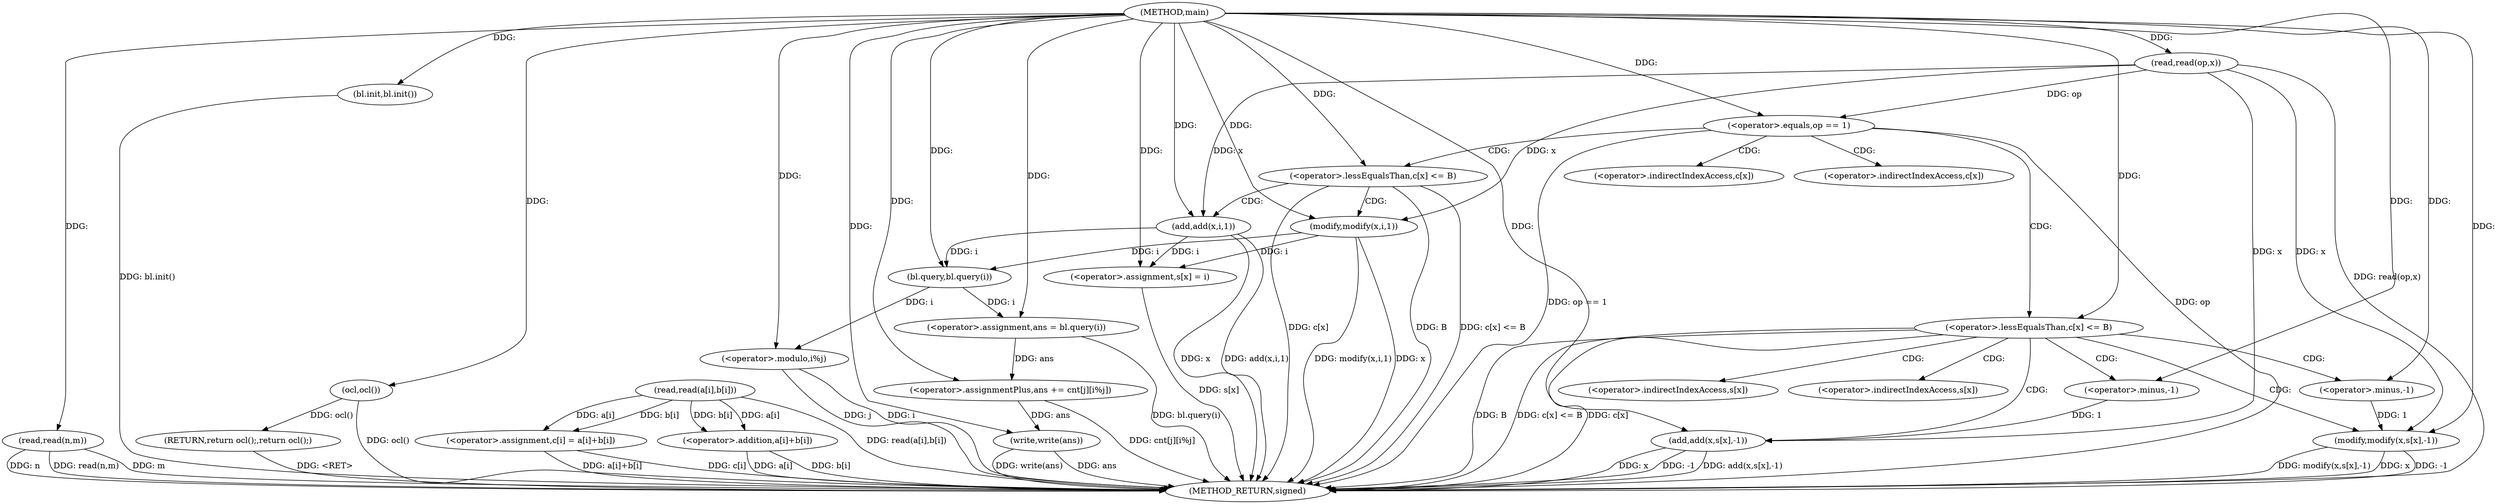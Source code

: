 digraph "main" {  
"1000426" [label = "(METHOD,main)" ]
"1000521" [label = "(METHOD_RETURN,signed)" ]
"1000428" [label = "(read,read(n,m))" ]
"1000450" [label = "(bl.init,bl.init())" ]
"1000519" [label = "(RETURN,return ocl();,return ocl();)" ]
"1000432" [label = "(read,read(a[i],b[i]))" ]
"1000439" [label = "(<operator>.assignment,c[i] = a[i]+b[i])" ]
"1000452" [label = "(read,read(op,x))" ]
"1000498" [label = "(<operator>.assignment,s[x] = i)" ]
"1000504" [label = "(<operator>.assignment,ans = bl.query(i))" ]
"1000508" [label = "(<operator>.assignmentPlus,ans += cnt[j][i%j])" ]
"1000517" [label = "(write,write(ans))" ]
"1000520" [label = "(ocl,ocl())" ]
"1000456" [label = "(<operator>.equals,op == 1)" ]
"1000443" [label = "(<operator>.addition,a[i]+b[i])" ]
"1000506" [label = "(bl.query,bl.query(i))" ]
"1000461" [label = "(<operator>.lessEqualsThan,c[x] <= B)" ]
"1000466" [label = "(modify,modify(x,i,1))" ]
"1000514" [label = "(<operator>.modulo,i%j)" ]
"1000471" [label = "(add,add(x,i,1))" ]
"1000478" [label = "(<operator>.lessEqualsThan,c[x] <= B)" ]
"1000483" [label = "(modify,modify(x,s[x],-1))" ]
"1000491" [label = "(add,add(x,s[x],-1))" ]
"1000488" [label = "(<operator>.minus,-1)" ]
"1000496" [label = "(<operator>.minus,-1)" ]
"1000462" [label = "(<operator>.indirectIndexAccess,c[x])" ]
"1000479" [label = "(<operator>.indirectIndexAccess,c[x])" ]
"1000485" [label = "(<operator>.indirectIndexAccess,s[x])" ]
"1000493" [label = "(<operator>.indirectIndexAccess,s[x])" ]
  "1000519" -> "1000521"  [ label = "DDG: <RET>"] 
  "1000428" -> "1000521"  [ label = "DDG: n"] 
  "1000428" -> "1000521"  [ label = "DDG: read(n,m)"] 
  "1000432" -> "1000521"  [ label = "DDG: read(a[i],b[i])"] 
  "1000439" -> "1000521"  [ label = "DDG: c[i]"] 
  "1000443" -> "1000521"  [ label = "DDG: a[i]"] 
  "1000443" -> "1000521"  [ label = "DDG: b[i]"] 
  "1000439" -> "1000521"  [ label = "DDG: a[i]+b[i]"] 
  "1000450" -> "1000521"  [ label = "DDG: bl.init()"] 
  "1000452" -> "1000521"  [ label = "DDG: read(op,x)"] 
  "1000456" -> "1000521"  [ label = "DDG: op"] 
  "1000456" -> "1000521"  [ label = "DDG: op == 1"] 
  "1000478" -> "1000521"  [ label = "DDG: c[x]"] 
  "1000478" -> "1000521"  [ label = "DDG: B"] 
  "1000478" -> "1000521"  [ label = "DDG: c[x] <= B"] 
  "1000491" -> "1000521"  [ label = "DDG: x"] 
  "1000491" -> "1000521"  [ label = "DDG: -1"] 
  "1000491" -> "1000521"  [ label = "DDG: add(x,s[x],-1)"] 
  "1000483" -> "1000521"  [ label = "DDG: x"] 
  "1000483" -> "1000521"  [ label = "DDG: -1"] 
  "1000483" -> "1000521"  [ label = "DDG: modify(x,s[x],-1)"] 
  "1000461" -> "1000521"  [ label = "DDG: c[x]"] 
  "1000461" -> "1000521"  [ label = "DDG: B"] 
  "1000461" -> "1000521"  [ label = "DDG: c[x] <= B"] 
  "1000471" -> "1000521"  [ label = "DDG: x"] 
  "1000471" -> "1000521"  [ label = "DDG: add(x,i,1)"] 
  "1000466" -> "1000521"  [ label = "DDG: x"] 
  "1000466" -> "1000521"  [ label = "DDG: modify(x,i,1)"] 
  "1000498" -> "1000521"  [ label = "DDG: s[x]"] 
  "1000504" -> "1000521"  [ label = "DDG: bl.query(i)"] 
  "1000514" -> "1000521"  [ label = "DDG: i"] 
  "1000514" -> "1000521"  [ label = "DDG: j"] 
  "1000508" -> "1000521"  [ label = "DDG: cnt[j][i%j]"] 
  "1000517" -> "1000521"  [ label = "DDG: ans"] 
  "1000517" -> "1000521"  [ label = "DDG: write(ans)"] 
  "1000520" -> "1000521"  [ label = "DDG: ocl()"] 
  "1000428" -> "1000521"  [ label = "DDG: m"] 
  "1000426" -> "1000450"  [ label = "DDG: "] 
  "1000520" -> "1000519"  [ label = "DDG: ocl()"] 
  "1000426" -> "1000428"  [ label = "DDG: "] 
  "1000432" -> "1000439"  [ label = "DDG: a[i]"] 
  "1000432" -> "1000439"  [ label = "DDG: b[i]"] 
  "1000471" -> "1000498"  [ label = "DDG: i"] 
  "1000466" -> "1000498"  [ label = "DDG: i"] 
  "1000426" -> "1000498"  [ label = "DDG: "] 
  "1000506" -> "1000504"  [ label = "DDG: i"] 
  "1000426" -> "1000520"  [ label = "DDG: "] 
  "1000426" -> "1000452"  [ label = "DDG: "] 
  "1000426" -> "1000504"  [ label = "DDG: "] 
  "1000504" -> "1000508"  [ label = "DDG: ans"] 
  "1000426" -> "1000508"  [ label = "DDG: "] 
  "1000508" -> "1000517"  [ label = "DDG: ans"] 
  "1000426" -> "1000517"  [ label = "DDG: "] 
  "1000432" -> "1000443"  [ label = "DDG: a[i]"] 
  "1000432" -> "1000443"  [ label = "DDG: b[i]"] 
  "1000452" -> "1000456"  [ label = "DDG: op"] 
  "1000426" -> "1000456"  [ label = "DDG: "] 
  "1000426" -> "1000506"  [ label = "DDG: "] 
  "1000471" -> "1000506"  [ label = "DDG: i"] 
  "1000466" -> "1000506"  [ label = "DDG: i"] 
  "1000506" -> "1000514"  [ label = "DDG: i"] 
  "1000426" -> "1000514"  [ label = "DDG: "] 
  "1000426" -> "1000461"  [ label = "DDG: "] 
  "1000452" -> "1000466"  [ label = "DDG: x"] 
  "1000426" -> "1000466"  [ label = "DDG: "] 
  "1000452" -> "1000471"  [ label = "DDG: x"] 
  "1000426" -> "1000471"  [ label = "DDG: "] 
  "1000426" -> "1000478"  [ label = "DDG: "] 
  "1000452" -> "1000483"  [ label = "DDG: x"] 
  "1000426" -> "1000483"  [ label = "DDG: "] 
  "1000488" -> "1000483"  [ label = "DDG: 1"] 
  "1000426" -> "1000488"  [ label = "DDG: "] 
  "1000452" -> "1000491"  [ label = "DDG: x"] 
  "1000426" -> "1000491"  [ label = "DDG: "] 
  "1000496" -> "1000491"  [ label = "DDG: 1"] 
  "1000426" -> "1000496"  [ label = "DDG: "] 
  "1000456" -> "1000478"  [ label = "CDG: "] 
  "1000456" -> "1000461"  [ label = "CDG: "] 
  "1000456" -> "1000479"  [ label = "CDG: "] 
  "1000456" -> "1000462"  [ label = "CDG: "] 
  "1000461" -> "1000471"  [ label = "CDG: "] 
  "1000461" -> "1000466"  [ label = "CDG: "] 
  "1000478" -> "1000488"  [ label = "CDG: "] 
  "1000478" -> "1000493"  [ label = "CDG: "] 
  "1000478" -> "1000483"  [ label = "CDG: "] 
  "1000478" -> "1000491"  [ label = "CDG: "] 
  "1000478" -> "1000496"  [ label = "CDG: "] 
  "1000478" -> "1000485"  [ label = "CDG: "] 
}
